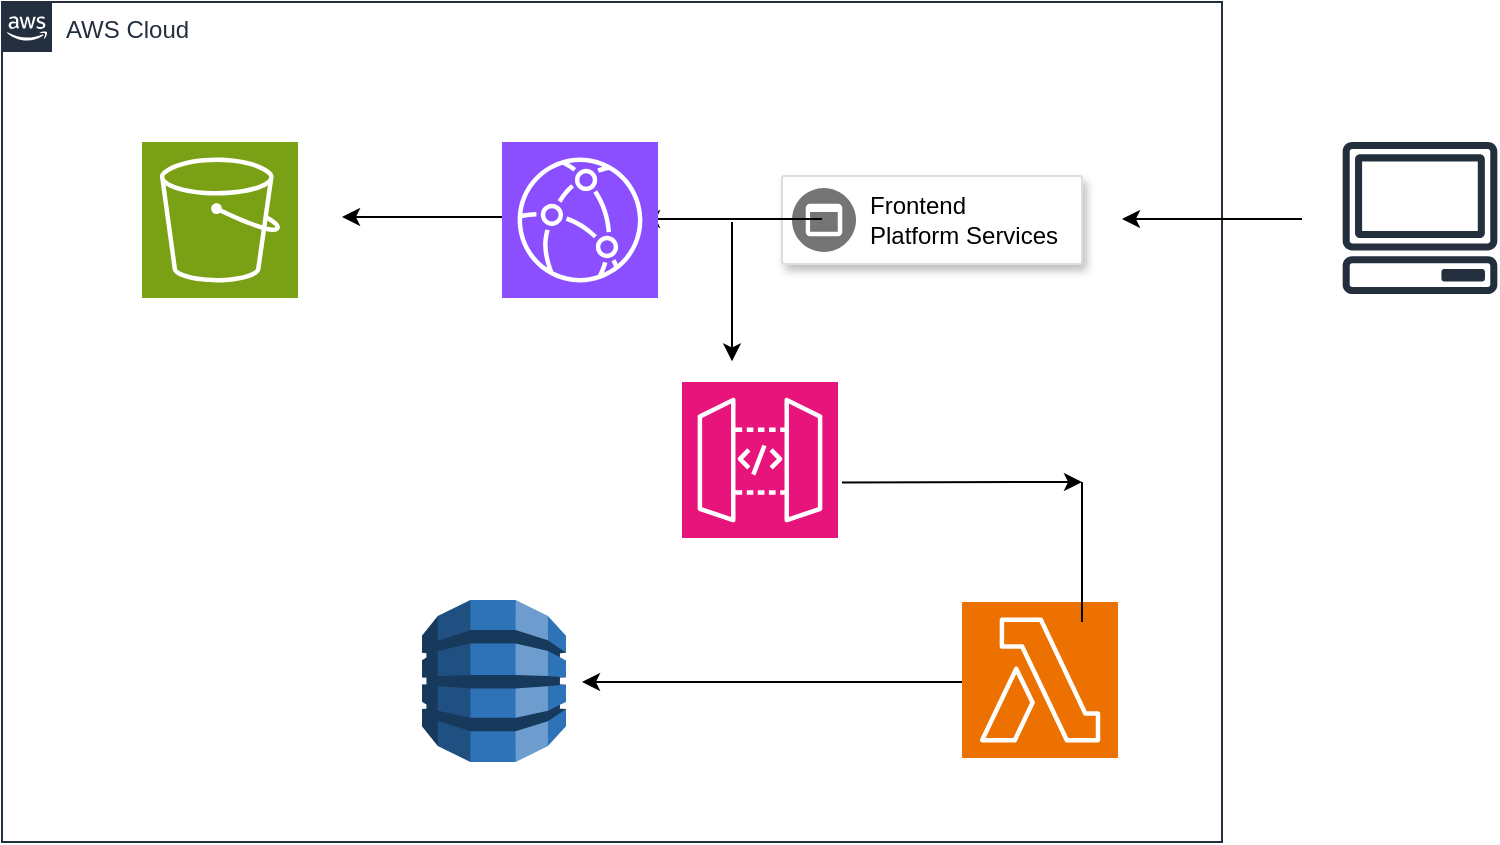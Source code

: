 <mxfile version="22.1.21" type="github">
  <diagram name="Page-1" id="R0nAwH-3YIvT2XhRLp3L">
    <mxGraphModel dx="1361" dy="637" grid="1" gridSize="10" guides="1" tooltips="1" connect="1" arrows="1" fold="1" page="1" pageScale="1" pageWidth="850" pageHeight="1100" math="0" shadow="0">
      <root>
        <mxCell id="0" />
        <mxCell id="1" parent="0" />
        <mxCell id="710XWH-0g-zXLpikxpaZ-4" value="" style="strokeColor=#dddddd;shadow=1;strokeWidth=1;rounded=1;absoluteArcSize=1;arcSize=2;" vertex="1" parent="1">
          <mxGeometry x="450" y="147" width="150" height="44" as="geometry" />
        </mxCell>
        <mxCell id="710XWH-0g-zXLpikxpaZ-5" value="Frontend&#xa;Platform Services" style="sketch=0;dashed=0;connectable=0;html=1;fillColor=#757575;strokeColor=none;shape=mxgraph.gcp2.frontend_platform_services;part=1;labelPosition=right;verticalLabelPosition=middle;align=left;verticalAlign=middle;spacingLeft=5;fontSize=12;" vertex="1" parent="710XWH-0g-zXLpikxpaZ-4">
          <mxGeometry y="0.5" width="32" height="32" relative="1" as="geometry">
            <mxPoint x="5" y="-16" as="offset" />
          </mxGeometry>
        </mxCell>
        <mxCell id="710XWH-0g-zXLpikxpaZ-6" value="" style="sketch=0;outlineConnect=0;fontColor=#232F3E;gradientColor=none;fillColor=#232F3D;strokeColor=none;dashed=0;verticalLabelPosition=bottom;verticalAlign=top;align=center;html=1;fontSize=12;fontStyle=0;aspect=fixed;pointerEvents=1;shape=mxgraph.aws4.client;" vertex="1" parent="1">
          <mxGeometry x="730" y="130" width="78" height="76" as="geometry" />
        </mxCell>
        <mxCell id="710XWH-0g-zXLpikxpaZ-7" value="" style="sketch=0;points=[[0,0,0],[0.25,0,0],[0.5,0,0],[0.75,0,0],[1,0,0],[0,1,0],[0.25,1,0],[0.5,1,0],[0.75,1,0],[1,1,0],[0,0.25,0],[0,0.5,0],[0,0.75,0],[1,0.25,0],[1,0.5,0],[1,0.75,0]];outlineConnect=0;fontColor=#232F3E;fillColor=#E7157B;strokeColor=#ffffff;dashed=0;verticalLabelPosition=bottom;verticalAlign=top;align=center;html=1;fontSize=12;fontStyle=0;aspect=fixed;shape=mxgraph.aws4.resourceIcon;resIcon=mxgraph.aws4.api_gateway;" vertex="1" parent="1">
          <mxGeometry x="400" y="250" width="78" height="78" as="geometry" />
        </mxCell>
        <mxCell id="710XWH-0g-zXLpikxpaZ-8" value="" style="sketch=0;points=[[0,0,0],[0.25,0,0],[0.5,0,0],[0.75,0,0],[1,0,0],[0,1,0],[0.25,1,0],[0.5,1,0],[0.75,1,0],[1,1,0],[0,0.25,0],[0,0.5,0],[0,0.75,0],[1,0.25,0],[1,0.5,0],[1,0.75,0]];outlineConnect=0;fontColor=#232F3E;fillColor=#ED7100;strokeColor=#ffffff;dashed=0;verticalLabelPosition=bottom;verticalAlign=top;align=center;html=1;fontSize=12;fontStyle=0;aspect=fixed;shape=mxgraph.aws4.resourceIcon;resIcon=mxgraph.aws4.lambda;" vertex="1" parent="1">
          <mxGeometry x="540" y="360" width="78" height="78" as="geometry" />
        </mxCell>
        <mxCell id="710XWH-0g-zXLpikxpaZ-9" value="" style="outlineConnect=0;dashed=0;verticalLabelPosition=bottom;verticalAlign=top;align=center;html=1;shape=mxgraph.aws3.dynamo_db;fillColor=#2E73B8;gradientColor=none;" vertex="1" parent="1">
          <mxGeometry x="270" y="359" width="72" height="81" as="geometry" />
        </mxCell>
        <mxCell id="710XWH-0g-zXLpikxpaZ-10" value="AWS Cloud" style="points=[[0,0],[0.25,0],[0.5,0],[0.75,0],[1,0],[1,0.25],[1,0.5],[1,0.75],[1,1],[0.75,1],[0.5,1],[0.25,1],[0,1],[0,0.75],[0,0.5],[0,0.25]];outlineConnect=0;gradientColor=none;html=1;whiteSpace=wrap;fontSize=12;fontStyle=0;container=1;pointerEvents=0;collapsible=0;recursiveResize=0;shape=mxgraph.aws4.group;grIcon=mxgraph.aws4.group_aws_cloud_alt;strokeColor=#232F3E;fillColor=none;verticalAlign=top;align=left;spacingLeft=30;fontColor=#232F3E;dashed=0;" vertex="1" parent="1">
          <mxGeometry x="60" y="60" width="610" height="420" as="geometry" />
        </mxCell>
        <mxCell id="710XWH-0g-zXLpikxpaZ-13" value="" style="endArrow=classic;html=1;rounded=0;" edge="1" parent="710XWH-0g-zXLpikxpaZ-10">
          <mxGeometry width="50" height="50" relative="1" as="geometry">
            <mxPoint x="410" y="108.5" as="sourcePoint" />
            <mxPoint x="320" y="108.5" as="targetPoint" />
          </mxGeometry>
        </mxCell>
        <mxCell id="710XWH-0g-zXLpikxpaZ-14" value="" style="endArrow=classic;html=1;rounded=0;" edge="1" parent="710XWH-0g-zXLpikxpaZ-10">
          <mxGeometry width="50" height="50" relative="1" as="geometry">
            <mxPoint x="260" y="107.5" as="sourcePoint" />
            <mxPoint x="170" y="107.5" as="targetPoint" />
          </mxGeometry>
        </mxCell>
        <mxCell id="710XWH-0g-zXLpikxpaZ-1" value="" style="sketch=0;points=[[0,0,0],[0.25,0,0],[0.5,0,0],[0.75,0,0],[1,0,0],[0,1,0],[0.25,1,0],[0.5,1,0],[0.75,1,0],[1,1,0],[0,0.25,0],[0,0.5,0],[0,0.75,0],[1,0.25,0],[1,0.5,0],[1,0.75,0]];outlineConnect=0;fontColor=#232F3E;fillColor=#7AA116;strokeColor=#ffffff;dashed=0;verticalLabelPosition=bottom;verticalAlign=top;align=center;html=1;fontSize=12;fontStyle=0;aspect=fixed;shape=mxgraph.aws4.resourceIcon;resIcon=mxgraph.aws4.s3;" vertex="1" parent="710XWH-0g-zXLpikxpaZ-10">
          <mxGeometry x="70" y="70" width="78" height="78" as="geometry" />
        </mxCell>
        <mxCell id="710XWH-0g-zXLpikxpaZ-3" value="" style="sketch=0;points=[[0,0,0],[0.25,0,0],[0.5,0,0],[0.75,0,0],[1,0,0],[0,1,0],[0.25,1,0],[0.5,1,0],[0.75,1,0],[1,1,0],[0,0.25,0],[0,0.5,0],[0,0.75,0],[1,0.25,0],[1,0.5,0],[1,0.75,0]];outlineConnect=0;fontColor=#232F3E;fillColor=#8C4FFF;strokeColor=#ffffff;dashed=0;verticalLabelPosition=bottom;verticalAlign=top;align=center;html=1;fontSize=12;fontStyle=0;aspect=fixed;shape=mxgraph.aws4.resourceIcon;resIcon=mxgraph.aws4.cloudfront;" vertex="1" parent="710XWH-0g-zXLpikxpaZ-10">
          <mxGeometry x="250" y="70" width="78" height="78" as="geometry" />
        </mxCell>
        <mxCell id="710XWH-0g-zXLpikxpaZ-15" value="" style="endArrow=classic;html=1;rounded=0;" edge="1" parent="710XWH-0g-zXLpikxpaZ-10">
          <mxGeometry width="50" height="50" relative="1" as="geometry">
            <mxPoint x="365" y="110" as="sourcePoint" />
            <mxPoint x="365" y="179.68" as="targetPoint" />
          </mxGeometry>
        </mxCell>
        <mxCell id="710XWH-0g-zXLpikxpaZ-16" value="" style="endArrow=classic;html=1;rounded=0;" edge="1" parent="710XWH-0g-zXLpikxpaZ-10">
          <mxGeometry width="50" height="50" relative="1" as="geometry">
            <mxPoint x="420" y="240.22" as="sourcePoint" />
            <mxPoint x="540" y="240" as="targetPoint" />
          </mxGeometry>
        </mxCell>
        <mxCell id="710XWH-0g-zXLpikxpaZ-17" value="" style="endArrow=none;html=1;rounded=0;" edge="1" parent="710XWH-0g-zXLpikxpaZ-10">
          <mxGeometry width="50" height="50" relative="1" as="geometry">
            <mxPoint x="540" y="310" as="sourcePoint" />
            <mxPoint x="540" y="240" as="targetPoint" />
          </mxGeometry>
        </mxCell>
        <mxCell id="710XWH-0g-zXLpikxpaZ-18" value="" style="endArrow=classic;html=1;rounded=0;" edge="1" parent="710XWH-0g-zXLpikxpaZ-10">
          <mxGeometry width="50" height="50" relative="1" as="geometry">
            <mxPoint x="480" y="340" as="sourcePoint" />
            <mxPoint x="290" y="340" as="targetPoint" />
          </mxGeometry>
        </mxCell>
        <mxCell id="710XWH-0g-zXLpikxpaZ-12" value="" style="endArrow=classic;html=1;rounded=0;" edge="1" parent="1">
          <mxGeometry width="50" height="50" relative="1" as="geometry">
            <mxPoint x="710" y="168.5" as="sourcePoint" />
            <mxPoint x="620" y="168.5" as="targetPoint" />
          </mxGeometry>
        </mxCell>
      </root>
    </mxGraphModel>
  </diagram>
</mxfile>
